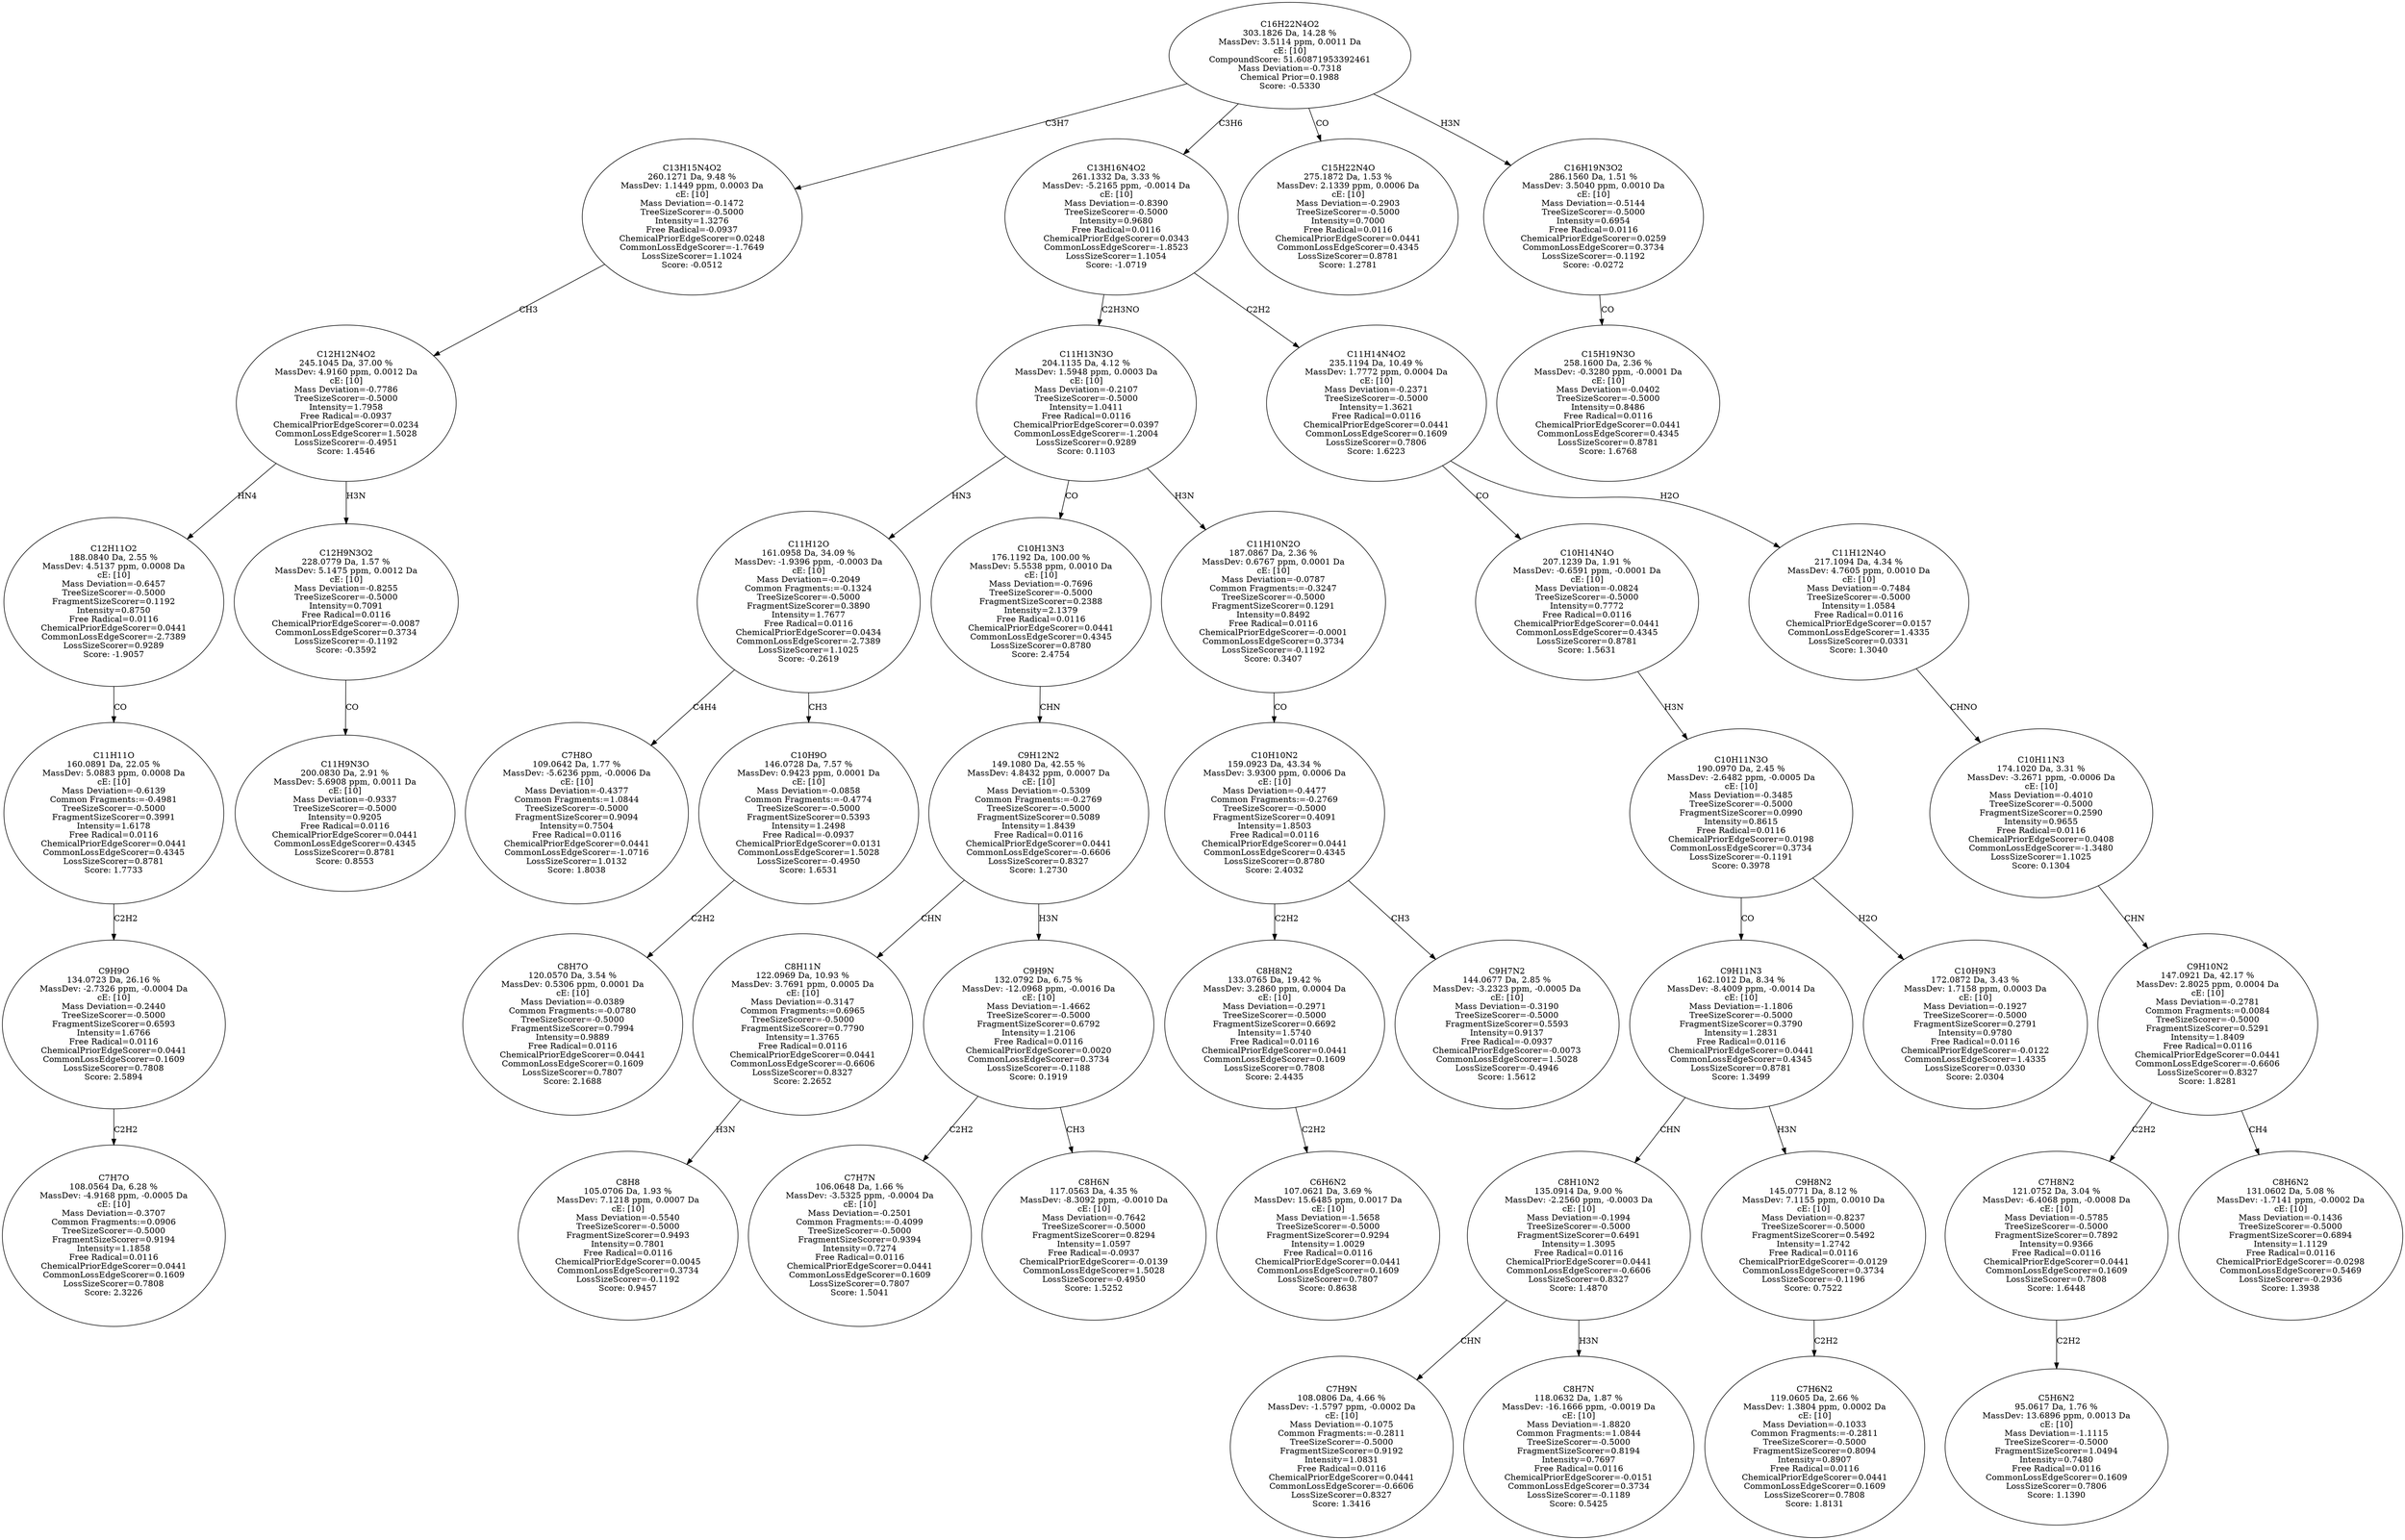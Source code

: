 strict digraph {
v1 [label="C7H7O\n108.0564 Da, 6.28 %\nMassDev: -4.9168 ppm, -0.0005 Da\ncE: [10]\nMass Deviation=-0.3707\nCommon Fragments:=0.0906\nTreeSizeScorer=-0.5000\nFragmentSizeScorer=0.9194\nIntensity=1.1858\nFree Radical=0.0116\nChemicalPriorEdgeScorer=0.0441\nCommonLossEdgeScorer=0.1609\nLossSizeScorer=0.7808\nScore: 2.3226"];
v2 [label="C9H9O\n134.0723 Da, 26.16 %\nMassDev: -2.7326 ppm, -0.0004 Da\ncE: [10]\nMass Deviation=-0.2440\nTreeSizeScorer=-0.5000\nFragmentSizeScorer=0.6593\nIntensity=1.6766\nFree Radical=0.0116\nChemicalPriorEdgeScorer=0.0441\nCommonLossEdgeScorer=0.1609\nLossSizeScorer=0.7808\nScore: 2.5894"];
v3 [label="C11H11O\n160.0891 Da, 22.05 %\nMassDev: 5.0883 ppm, 0.0008 Da\ncE: [10]\nMass Deviation=-0.6139\nCommon Fragments:=-0.4981\nTreeSizeScorer=-0.5000\nFragmentSizeScorer=0.3991\nIntensity=1.6178\nFree Radical=0.0116\nChemicalPriorEdgeScorer=0.0441\nCommonLossEdgeScorer=0.4345\nLossSizeScorer=0.8781\nScore: 1.7733"];
v4 [label="C12H11O2\n188.0840 Da, 2.55 %\nMassDev: 4.5137 ppm, 0.0008 Da\ncE: [10]\nMass Deviation=-0.6457\nTreeSizeScorer=-0.5000\nFragmentSizeScorer=0.1192\nIntensity=0.8750\nFree Radical=0.0116\nChemicalPriorEdgeScorer=0.0441\nCommonLossEdgeScorer=-2.7389\nLossSizeScorer=0.9289\nScore: -1.9057"];
v5 [label="C11H9N3O\n200.0830 Da, 2.91 %\nMassDev: 5.6908 ppm, 0.0011 Da\ncE: [10]\nMass Deviation=-0.9337\nTreeSizeScorer=-0.5000\nIntensity=0.9205\nFree Radical=0.0116\nChemicalPriorEdgeScorer=0.0441\nCommonLossEdgeScorer=0.4345\nLossSizeScorer=0.8781\nScore: 0.8553"];
v6 [label="C12H9N3O2\n228.0779 Da, 1.57 %\nMassDev: 5.1475 ppm, 0.0012 Da\ncE: [10]\nMass Deviation=-0.8255\nTreeSizeScorer=-0.5000\nIntensity=0.7091\nFree Radical=0.0116\nChemicalPriorEdgeScorer=-0.0087\nCommonLossEdgeScorer=0.3734\nLossSizeScorer=-0.1192\nScore: -0.3592"];
v7 [label="C12H12N4O2\n245.1045 Da, 37.00 %\nMassDev: 4.9160 ppm, 0.0012 Da\ncE: [10]\nMass Deviation=-0.7786\nTreeSizeScorer=-0.5000\nIntensity=1.7958\nFree Radical=-0.0937\nChemicalPriorEdgeScorer=0.0234\nCommonLossEdgeScorer=1.5028\nLossSizeScorer=-0.4951\nScore: 1.4546"];
v8 [label="C13H15N4O2\n260.1271 Da, 9.48 %\nMassDev: 1.1449 ppm, 0.0003 Da\ncE: [10]\nMass Deviation=-0.1472\nTreeSizeScorer=-0.5000\nIntensity=1.3276\nFree Radical=-0.0937\nChemicalPriorEdgeScorer=0.0248\nCommonLossEdgeScorer=-1.7649\nLossSizeScorer=1.1024\nScore: -0.0512"];
v9 [label="C7H8O\n109.0642 Da, 1.77 %\nMassDev: -5.6236 ppm, -0.0006 Da\ncE: [10]\nMass Deviation=-0.4377\nCommon Fragments:=1.0844\nTreeSizeScorer=-0.5000\nFragmentSizeScorer=0.9094\nIntensity=0.7504\nFree Radical=0.0116\nChemicalPriorEdgeScorer=0.0441\nCommonLossEdgeScorer=-1.0716\nLossSizeScorer=1.0132\nScore: 1.8038"];
v10 [label="C8H7O\n120.0570 Da, 3.54 %\nMassDev: 0.5306 ppm, 0.0001 Da\ncE: [10]\nMass Deviation=-0.0389\nCommon Fragments:=-0.0780\nTreeSizeScorer=-0.5000\nFragmentSizeScorer=0.7994\nIntensity=0.9889\nFree Radical=0.0116\nChemicalPriorEdgeScorer=0.0441\nCommonLossEdgeScorer=0.1609\nLossSizeScorer=0.7807\nScore: 2.1688"];
v11 [label="C10H9O\n146.0728 Da, 7.57 %\nMassDev: 0.9423 ppm, 0.0001 Da\ncE: [10]\nMass Deviation=-0.0858\nCommon Fragments:=-0.4774\nTreeSizeScorer=-0.5000\nFragmentSizeScorer=0.5393\nIntensity=1.2498\nFree Radical=-0.0937\nChemicalPriorEdgeScorer=0.0131\nCommonLossEdgeScorer=1.5028\nLossSizeScorer=-0.4950\nScore: 1.6531"];
v12 [label="C11H12O\n161.0958 Da, 34.09 %\nMassDev: -1.9396 ppm, -0.0003 Da\ncE: [10]\nMass Deviation=-0.2049\nCommon Fragments:=-0.1324\nTreeSizeScorer=-0.5000\nFragmentSizeScorer=0.3890\nIntensity=1.7677\nFree Radical=0.0116\nChemicalPriorEdgeScorer=0.0434\nCommonLossEdgeScorer=-2.7389\nLossSizeScorer=1.1025\nScore: -0.2619"];
v13 [label="C8H8\n105.0706 Da, 1.93 %\nMassDev: 7.1218 ppm, 0.0007 Da\ncE: [10]\nMass Deviation=-0.5540\nTreeSizeScorer=-0.5000\nFragmentSizeScorer=0.9493\nIntensity=0.7801\nFree Radical=0.0116\nChemicalPriorEdgeScorer=0.0045\nCommonLossEdgeScorer=0.3734\nLossSizeScorer=-0.1192\nScore: 0.9457"];
v14 [label="C8H11N\n122.0969 Da, 10.93 %\nMassDev: 3.7691 ppm, 0.0005 Da\ncE: [10]\nMass Deviation=-0.3147\nCommon Fragments:=0.6965\nTreeSizeScorer=-0.5000\nFragmentSizeScorer=0.7790\nIntensity=1.3765\nFree Radical=0.0116\nChemicalPriorEdgeScorer=0.0441\nCommonLossEdgeScorer=-0.6606\nLossSizeScorer=0.8327\nScore: 2.2652"];
v15 [label="C7H7N\n106.0648 Da, 1.66 %\nMassDev: -3.5325 ppm, -0.0004 Da\ncE: [10]\nMass Deviation=-0.2501\nCommon Fragments:=-0.4099\nTreeSizeScorer=-0.5000\nFragmentSizeScorer=0.9394\nIntensity=0.7274\nFree Radical=0.0116\nChemicalPriorEdgeScorer=0.0441\nCommonLossEdgeScorer=0.1609\nLossSizeScorer=0.7807\nScore: 1.5041"];
v16 [label="C8H6N\n117.0563 Da, 4.35 %\nMassDev: -8.3092 ppm, -0.0010 Da\ncE: [10]\nMass Deviation=-0.7642\nTreeSizeScorer=-0.5000\nFragmentSizeScorer=0.8294\nIntensity=1.0597\nFree Radical=-0.0937\nChemicalPriorEdgeScorer=-0.0139\nCommonLossEdgeScorer=1.5028\nLossSizeScorer=-0.4950\nScore: 1.5252"];
v17 [label="C9H9N\n132.0792 Da, 6.75 %\nMassDev: -12.0968 ppm, -0.0016 Da\ncE: [10]\nMass Deviation=-1.4662\nTreeSizeScorer=-0.5000\nFragmentSizeScorer=0.6792\nIntensity=1.2106\nFree Radical=0.0116\nChemicalPriorEdgeScorer=0.0020\nCommonLossEdgeScorer=0.3734\nLossSizeScorer=-0.1188\nScore: 0.1919"];
v18 [label="C9H12N2\n149.1080 Da, 42.55 %\nMassDev: 4.8432 ppm, 0.0007 Da\ncE: [10]\nMass Deviation=-0.5309\nCommon Fragments:=-0.2769\nTreeSizeScorer=-0.5000\nFragmentSizeScorer=0.5089\nIntensity=1.8439\nFree Radical=0.0116\nChemicalPriorEdgeScorer=0.0441\nCommonLossEdgeScorer=-0.6606\nLossSizeScorer=0.8327\nScore: 1.2730"];
v19 [label="C10H13N3\n176.1192 Da, 100.00 %\nMassDev: 5.5538 ppm, 0.0010 Da\ncE: [10]\nMass Deviation=-0.7696\nTreeSizeScorer=-0.5000\nFragmentSizeScorer=0.2388\nIntensity=2.1379\nFree Radical=0.0116\nChemicalPriorEdgeScorer=0.0441\nCommonLossEdgeScorer=0.4345\nLossSizeScorer=0.8780\nScore: 2.4754"];
v20 [label="C6H6N2\n107.0621 Da, 3.69 %\nMassDev: 15.6485 ppm, 0.0017 Da\ncE: [10]\nMass Deviation=-1.5658\nTreeSizeScorer=-0.5000\nFragmentSizeScorer=0.9294\nIntensity=1.0029\nFree Radical=0.0116\nChemicalPriorEdgeScorer=0.0441\nCommonLossEdgeScorer=0.1609\nLossSizeScorer=0.7807\nScore: 0.8638"];
v21 [label="C8H8N2\n133.0765 Da, 19.42 %\nMassDev: 3.2860 ppm, 0.0004 Da\ncE: [10]\nMass Deviation=-0.2971\nTreeSizeScorer=-0.5000\nFragmentSizeScorer=0.6692\nIntensity=1.5740\nFree Radical=0.0116\nChemicalPriorEdgeScorer=0.0441\nCommonLossEdgeScorer=0.1609\nLossSizeScorer=0.7808\nScore: 2.4435"];
v22 [label="C9H7N2\n144.0677 Da, 2.85 %\nMassDev: -3.2323 ppm, -0.0005 Da\ncE: [10]\nMass Deviation=-0.3190\nTreeSizeScorer=-0.5000\nFragmentSizeScorer=0.5593\nIntensity=0.9137\nFree Radical=-0.0937\nChemicalPriorEdgeScorer=-0.0073\nCommonLossEdgeScorer=1.5028\nLossSizeScorer=-0.4946\nScore: 1.5612"];
v23 [label="C10H10N2\n159.0923 Da, 43.34 %\nMassDev: 3.9300 ppm, 0.0006 Da\ncE: [10]\nMass Deviation=-0.4477\nCommon Fragments:=-0.2769\nTreeSizeScorer=-0.5000\nFragmentSizeScorer=0.4091\nIntensity=1.8503\nFree Radical=0.0116\nChemicalPriorEdgeScorer=0.0441\nCommonLossEdgeScorer=0.4345\nLossSizeScorer=0.8780\nScore: 2.4032"];
v24 [label="C11H10N2O\n187.0867 Da, 2.36 %\nMassDev: 0.6767 ppm, 0.0001 Da\ncE: [10]\nMass Deviation=-0.0787\nCommon Fragments:=-0.3247\nTreeSizeScorer=-0.5000\nFragmentSizeScorer=0.1291\nIntensity=0.8492\nFree Radical=0.0116\nChemicalPriorEdgeScorer=-0.0001\nCommonLossEdgeScorer=0.3734\nLossSizeScorer=-0.1192\nScore: 0.3407"];
v25 [label="C11H13N3O\n204.1135 Da, 4.12 %\nMassDev: 1.5948 ppm, 0.0003 Da\ncE: [10]\nMass Deviation=-0.2107\nTreeSizeScorer=-0.5000\nIntensity=1.0411\nFree Radical=0.0116\nChemicalPriorEdgeScorer=0.0397\nCommonLossEdgeScorer=-1.2004\nLossSizeScorer=0.9289\nScore: 0.1103"];
v26 [label="C7H9N\n108.0806 Da, 4.66 %\nMassDev: -1.5797 ppm, -0.0002 Da\ncE: [10]\nMass Deviation=-0.1075\nCommon Fragments:=-0.2811\nTreeSizeScorer=-0.5000\nFragmentSizeScorer=0.9192\nIntensity=1.0831\nFree Radical=0.0116\nChemicalPriorEdgeScorer=0.0441\nCommonLossEdgeScorer=-0.6606\nLossSizeScorer=0.8327\nScore: 1.3416"];
v27 [label="C8H7N\n118.0632 Da, 1.87 %\nMassDev: -16.1666 ppm, -0.0019 Da\ncE: [10]\nMass Deviation=-1.8820\nCommon Fragments:=1.0844\nTreeSizeScorer=-0.5000\nFragmentSizeScorer=0.8194\nIntensity=0.7697\nFree Radical=0.0116\nChemicalPriorEdgeScorer=-0.0151\nCommonLossEdgeScorer=0.3734\nLossSizeScorer=-0.1189\nScore: 0.5425"];
v28 [label="C8H10N2\n135.0914 Da, 9.00 %\nMassDev: -2.2560 ppm, -0.0003 Da\ncE: [10]\nMass Deviation=-0.1994\nTreeSizeScorer=-0.5000\nFragmentSizeScorer=0.6491\nIntensity=1.3095\nFree Radical=0.0116\nChemicalPriorEdgeScorer=0.0441\nCommonLossEdgeScorer=-0.6606\nLossSizeScorer=0.8327\nScore: 1.4870"];
v29 [label="C7H6N2\n119.0605 Da, 2.66 %\nMassDev: 1.3804 ppm, 0.0002 Da\ncE: [10]\nMass Deviation=-0.1033\nCommon Fragments:=-0.2811\nTreeSizeScorer=-0.5000\nFragmentSizeScorer=0.8094\nIntensity=0.8907\nFree Radical=0.0116\nChemicalPriorEdgeScorer=0.0441\nCommonLossEdgeScorer=0.1609\nLossSizeScorer=0.7808\nScore: 1.8131"];
v30 [label="C9H8N2\n145.0771 Da, 8.12 %\nMassDev: 7.1155 ppm, 0.0010 Da\ncE: [10]\nMass Deviation=-0.8237\nTreeSizeScorer=-0.5000\nFragmentSizeScorer=0.5492\nIntensity=1.2742\nFree Radical=0.0116\nChemicalPriorEdgeScorer=-0.0129\nCommonLossEdgeScorer=0.3734\nLossSizeScorer=-0.1196\nScore: 0.7522"];
v31 [label="C9H11N3\n162.1012 Da, 8.34 %\nMassDev: -8.4009 ppm, -0.0014 Da\ncE: [10]\nMass Deviation=-1.1806\nTreeSizeScorer=-0.5000\nFragmentSizeScorer=0.3790\nIntensity=1.2831\nFree Radical=0.0116\nChemicalPriorEdgeScorer=0.0441\nCommonLossEdgeScorer=0.4345\nLossSizeScorer=0.8781\nScore: 1.3499"];
v32 [label="C10H9N3\n172.0872 Da, 3.43 %\nMassDev: 1.7158 ppm, 0.0003 Da\ncE: [10]\nMass Deviation=-0.1927\nTreeSizeScorer=-0.5000\nFragmentSizeScorer=0.2791\nIntensity=0.9780\nFree Radical=0.0116\nChemicalPriorEdgeScorer=-0.0122\nCommonLossEdgeScorer=1.4335\nLossSizeScorer=0.0330\nScore: 2.0304"];
v33 [label="C10H11N3O\n190.0970 Da, 2.45 %\nMassDev: -2.6482 ppm, -0.0005 Da\ncE: [10]\nMass Deviation=-0.3485\nTreeSizeScorer=-0.5000\nFragmentSizeScorer=0.0990\nIntensity=0.8615\nFree Radical=0.0116\nChemicalPriorEdgeScorer=0.0198\nCommonLossEdgeScorer=0.3734\nLossSizeScorer=-0.1191\nScore: 0.3978"];
v34 [label="C10H14N4O\n207.1239 Da, 1.91 %\nMassDev: -0.6591 ppm, -0.0001 Da\ncE: [10]\nMass Deviation=-0.0824\nTreeSizeScorer=-0.5000\nIntensity=0.7772\nFree Radical=0.0116\nChemicalPriorEdgeScorer=0.0441\nCommonLossEdgeScorer=0.4345\nLossSizeScorer=0.8781\nScore: 1.5631"];
v35 [label="C5H6N2\n95.0617 Da, 1.76 %\nMassDev: 13.6896 ppm, 0.0013 Da\ncE: [10]\nMass Deviation=-1.1115\nTreeSizeScorer=-0.5000\nFragmentSizeScorer=1.0494\nIntensity=0.7480\nFree Radical=0.0116\nCommonLossEdgeScorer=0.1609\nLossSizeScorer=0.7806\nScore: 1.1390"];
v36 [label="C7H8N2\n121.0752 Da, 3.04 %\nMassDev: -6.4068 ppm, -0.0008 Da\ncE: [10]\nMass Deviation=-0.5785\nTreeSizeScorer=-0.5000\nFragmentSizeScorer=0.7892\nIntensity=0.9366\nFree Radical=0.0116\nChemicalPriorEdgeScorer=0.0441\nCommonLossEdgeScorer=0.1609\nLossSizeScorer=0.7808\nScore: 1.6448"];
v37 [label="C8H6N2\n131.0602 Da, 5.08 %\nMassDev: -1.7141 ppm, -0.0002 Da\ncE: [10]\nMass Deviation=-0.1436\nTreeSizeScorer=-0.5000\nFragmentSizeScorer=0.6894\nIntensity=1.1129\nFree Radical=0.0116\nChemicalPriorEdgeScorer=-0.0298\nCommonLossEdgeScorer=0.5469\nLossSizeScorer=-0.2936\nScore: 1.3938"];
v38 [label="C9H10N2\n147.0921 Da, 42.17 %\nMassDev: 2.8025 ppm, 0.0004 Da\ncE: [10]\nMass Deviation=-0.2781\nCommon Fragments:=0.0084\nTreeSizeScorer=-0.5000\nFragmentSizeScorer=0.5291\nIntensity=1.8409\nFree Radical=0.0116\nChemicalPriorEdgeScorer=0.0441\nCommonLossEdgeScorer=-0.6606\nLossSizeScorer=0.8327\nScore: 1.8281"];
v39 [label="C10H11N3\n174.1020 Da, 3.31 %\nMassDev: -3.2671 ppm, -0.0006 Da\ncE: [10]\nMass Deviation=-0.4010\nTreeSizeScorer=-0.5000\nFragmentSizeScorer=0.2590\nIntensity=0.9655\nFree Radical=0.0116\nChemicalPriorEdgeScorer=0.0408\nCommonLossEdgeScorer=-1.3480\nLossSizeScorer=1.1025\nScore: 0.1304"];
v40 [label="C11H12N4O\n217.1094 Da, 4.34 %\nMassDev: 4.7605 ppm, 0.0010 Da\ncE: [10]\nMass Deviation=-0.7484\nTreeSizeScorer=-0.5000\nIntensity=1.0584\nFree Radical=0.0116\nChemicalPriorEdgeScorer=0.0157\nCommonLossEdgeScorer=1.4335\nLossSizeScorer=0.0331\nScore: 1.3040"];
v41 [label="C11H14N4O2\n235.1194 Da, 10.49 %\nMassDev: 1.7772 ppm, 0.0004 Da\ncE: [10]\nMass Deviation=-0.2371\nTreeSizeScorer=-0.5000\nIntensity=1.3621\nFree Radical=0.0116\nChemicalPriorEdgeScorer=0.0441\nCommonLossEdgeScorer=0.1609\nLossSizeScorer=0.7806\nScore: 1.6223"];
v42 [label="C13H16N4O2\n261.1332 Da, 3.33 %\nMassDev: -5.2165 ppm, -0.0014 Da\ncE: [10]\nMass Deviation=-0.8390\nTreeSizeScorer=-0.5000\nIntensity=0.9680\nFree Radical=0.0116\nChemicalPriorEdgeScorer=0.0343\nCommonLossEdgeScorer=-1.8523\nLossSizeScorer=1.1054\nScore: -1.0719"];
v43 [label="C15H22N4O\n275.1872 Da, 1.53 %\nMassDev: 2.1339 ppm, 0.0006 Da\ncE: [10]\nMass Deviation=-0.2903\nTreeSizeScorer=-0.5000\nIntensity=0.7000\nFree Radical=0.0116\nChemicalPriorEdgeScorer=0.0441\nCommonLossEdgeScorer=0.4345\nLossSizeScorer=0.8781\nScore: 1.2781"];
v44 [label="C15H19N3O\n258.1600 Da, 2.36 %\nMassDev: -0.3280 ppm, -0.0001 Da\ncE: [10]\nMass Deviation=-0.0402\nTreeSizeScorer=-0.5000\nIntensity=0.8486\nFree Radical=0.0116\nChemicalPriorEdgeScorer=0.0441\nCommonLossEdgeScorer=0.4345\nLossSizeScorer=0.8781\nScore: 1.6768"];
v45 [label="C16H19N3O2\n286.1560 Da, 1.51 %\nMassDev: 3.5040 ppm, 0.0010 Da\ncE: [10]\nMass Deviation=-0.5144\nTreeSizeScorer=-0.5000\nIntensity=0.6954\nFree Radical=0.0116\nChemicalPriorEdgeScorer=0.0259\nCommonLossEdgeScorer=0.3734\nLossSizeScorer=-0.1192\nScore: -0.0272"];
v46 [label="C16H22N4O2\n303.1826 Da, 14.28 %\nMassDev: 3.5114 ppm, 0.0011 Da\ncE: [10]\nCompoundScore: 51.60871953392461\nMass Deviation=-0.7318\nChemical Prior=0.1988\nScore: -0.5330"];
v2 -> v1 [label="C2H2"];
v3 -> v2 [label="C2H2"];
v4 -> v3 [label="CO"];
v7 -> v4 [label="HN4"];
v6 -> v5 [label="CO"];
v7 -> v6 [label="H3N"];
v8 -> v7 [label="CH3"];
v46 -> v8 [label="C3H7"];
v12 -> v9 [label="C4H4"];
v11 -> v10 [label="C2H2"];
v12 -> v11 [label="CH3"];
v25 -> v12 [label="HN3"];
v14 -> v13 [label="H3N"];
v18 -> v14 [label="CHN"];
v17 -> v15 [label="C2H2"];
v17 -> v16 [label="CH3"];
v18 -> v17 [label="H3N"];
v19 -> v18 [label="CHN"];
v25 -> v19 [label="CO"];
v21 -> v20 [label="C2H2"];
v23 -> v21 [label="C2H2"];
v23 -> v22 [label="CH3"];
v24 -> v23 [label="CO"];
v25 -> v24 [label="H3N"];
v42 -> v25 [label="C2H3NO"];
v28 -> v26 [label="CHN"];
v28 -> v27 [label="H3N"];
v31 -> v28 [label="CHN"];
v30 -> v29 [label="C2H2"];
v31 -> v30 [label="H3N"];
v33 -> v31 [label="CO"];
v33 -> v32 [label="H2O"];
v34 -> v33 [label="H3N"];
v41 -> v34 [label="CO"];
v36 -> v35 [label="C2H2"];
v38 -> v36 [label="C2H2"];
v38 -> v37 [label="CH4"];
v39 -> v38 [label="CHN"];
v40 -> v39 [label="CHNO"];
v41 -> v40 [label="H2O"];
v42 -> v41 [label="C2H2"];
v46 -> v42 [label="C3H6"];
v46 -> v43 [label="CO"];
v45 -> v44 [label="CO"];
v46 -> v45 [label="H3N"];
}